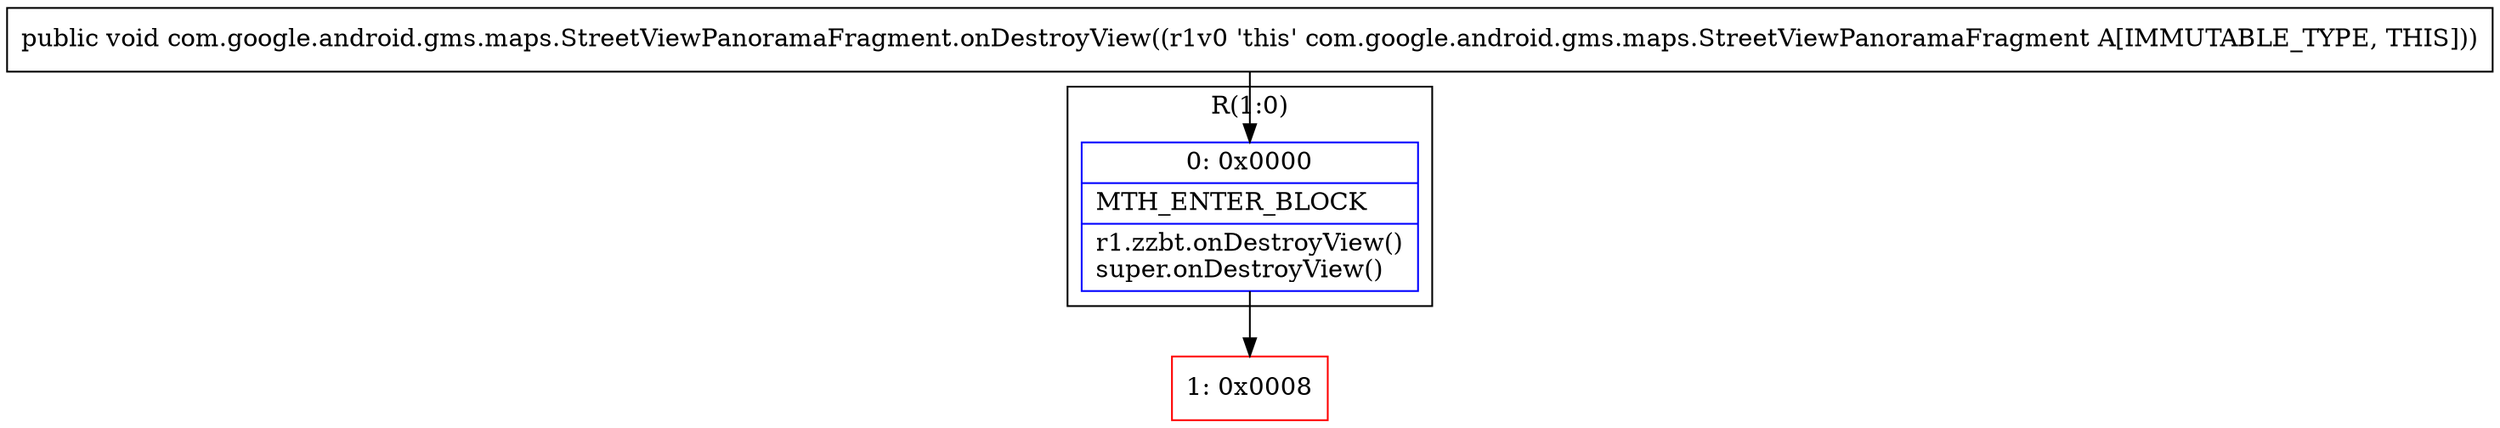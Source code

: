 digraph "CFG forcom.google.android.gms.maps.StreetViewPanoramaFragment.onDestroyView()V" {
subgraph cluster_Region_1908860606 {
label = "R(1:0)";
node [shape=record,color=blue];
Node_0 [shape=record,label="{0\:\ 0x0000|MTH_ENTER_BLOCK\l|r1.zzbt.onDestroyView()\lsuper.onDestroyView()\l}"];
}
Node_1 [shape=record,color=red,label="{1\:\ 0x0008}"];
MethodNode[shape=record,label="{public void com.google.android.gms.maps.StreetViewPanoramaFragment.onDestroyView((r1v0 'this' com.google.android.gms.maps.StreetViewPanoramaFragment A[IMMUTABLE_TYPE, THIS])) }"];
MethodNode -> Node_0;
Node_0 -> Node_1;
}

